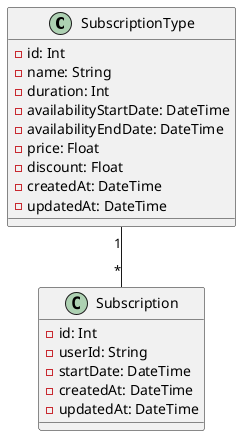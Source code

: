 @startuml subscription-class

class SubscriptionType {
  - id: Int
  - name: String
  - duration: Int
  - availabilityStartDate: DateTime
  - availabilityEndDate: DateTime
  - price: Float
  - discount: Float
  - createdAt: DateTime
  - updatedAt: DateTime
}

class Subscription {
  - id: Int
  - userId: String
  - startDate: DateTime
  - createdAt: DateTime
  - updatedAt: DateTime
}

SubscriptionType "1" -- "*" Subscription

@enduml
